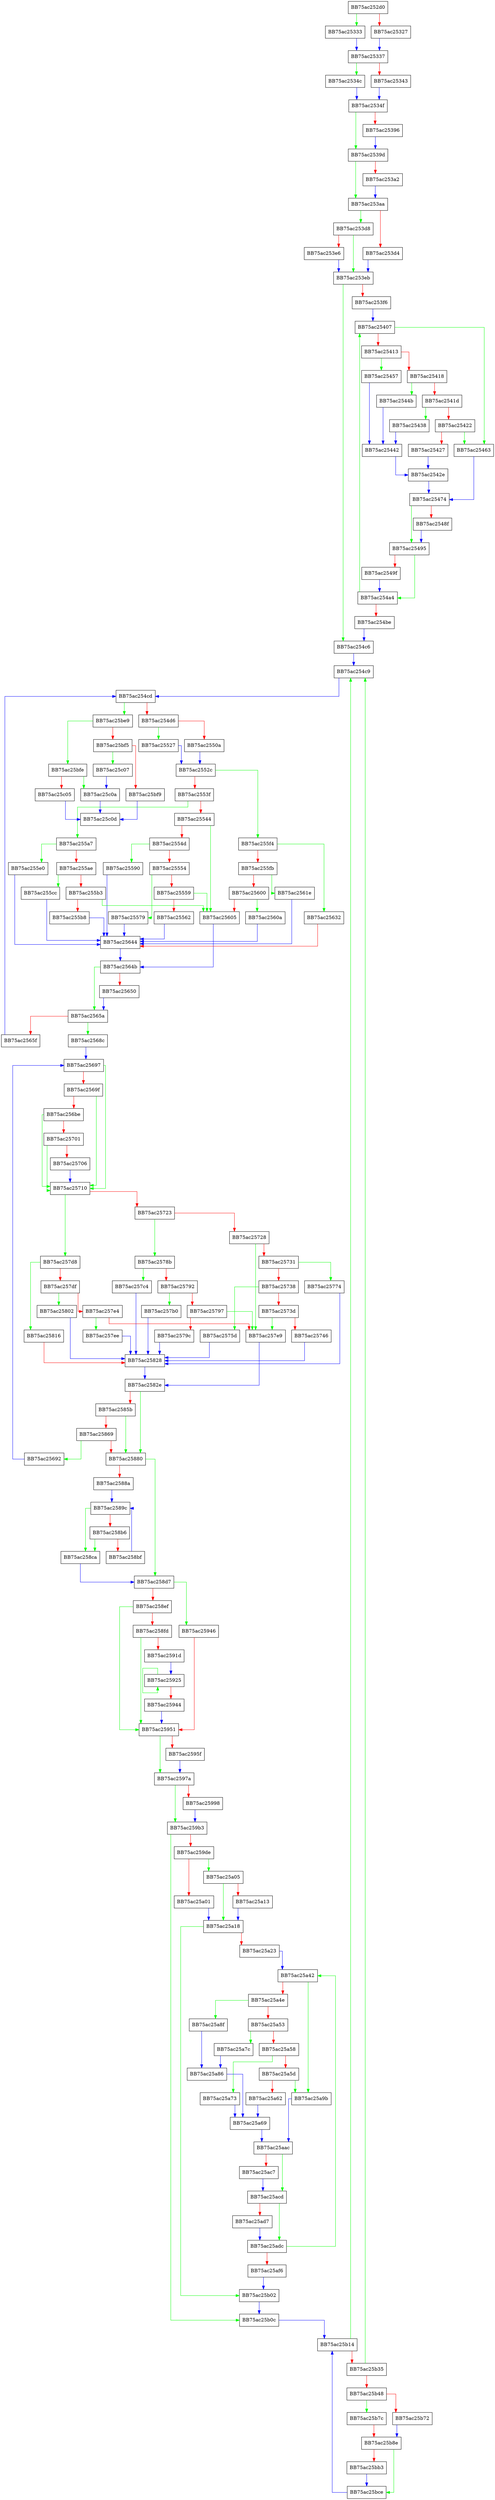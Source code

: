 digraph ZSTD_compressBlock_lazy_row {
  node [shape="box"];
  graph [splines=ortho];
  BB75ac252d0 -> BB75ac25333 [color="green"];
  BB75ac252d0 -> BB75ac25327 [color="red"];
  BB75ac25327 -> BB75ac25337 [color="blue"];
  BB75ac25333 -> BB75ac25337 [color="blue"];
  BB75ac25337 -> BB75ac2534c [color="green"];
  BB75ac25337 -> BB75ac25343 [color="red"];
  BB75ac25343 -> BB75ac2534f [color="blue"];
  BB75ac2534c -> BB75ac2534f [color="blue"];
  BB75ac2534f -> BB75ac2539d [color="green"];
  BB75ac2534f -> BB75ac25396 [color="red"];
  BB75ac25396 -> BB75ac2539d [color="blue"];
  BB75ac2539d -> BB75ac253aa [color="green"];
  BB75ac2539d -> BB75ac253a2 [color="red"];
  BB75ac253a2 -> BB75ac253aa [color="blue"];
  BB75ac253aa -> BB75ac253d8 [color="green"];
  BB75ac253aa -> BB75ac253d4 [color="red"];
  BB75ac253d4 -> BB75ac253eb [color="blue"];
  BB75ac253d8 -> BB75ac253eb [color="green"];
  BB75ac253d8 -> BB75ac253e6 [color="red"];
  BB75ac253e6 -> BB75ac253eb [color="blue"];
  BB75ac253eb -> BB75ac254c6 [color="green"];
  BB75ac253eb -> BB75ac253f6 [color="red"];
  BB75ac253f6 -> BB75ac25407 [color="blue"];
  BB75ac25407 -> BB75ac25463 [color="green"];
  BB75ac25407 -> BB75ac25413 [color="red"];
  BB75ac25413 -> BB75ac25457 [color="green"];
  BB75ac25413 -> BB75ac25418 [color="red"];
  BB75ac25418 -> BB75ac2544b [color="green"];
  BB75ac25418 -> BB75ac2541d [color="red"];
  BB75ac2541d -> BB75ac25438 [color="green"];
  BB75ac2541d -> BB75ac25422 [color="red"];
  BB75ac25422 -> BB75ac25463 [color="green"];
  BB75ac25422 -> BB75ac25427 [color="red"];
  BB75ac25427 -> BB75ac2542e [color="blue"];
  BB75ac2542e -> BB75ac25474 [color="blue"];
  BB75ac25438 -> BB75ac25442 [color="blue"];
  BB75ac25442 -> BB75ac2542e [color="blue"];
  BB75ac2544b -> BB75ac25442 [color="blue"];
  BB75ac25457 -> BB75ac25442 [color="blue"];
  BB75ac25463 -> BB75ac25474 [color="blue"];
  BB75ac25474 -> BB75ac25495 [color="green"];
  BB75ac25474 -> BB75ac2548f [color="red"];
  BB75ac2548f -> BB75ac25495 [color="blue"];
  BB75ac25495 -> BB75ac254a4 [color="green"];
  BB75ac25495 -> BB75ac2549f [color="red"];
  BB75ac2549f -> BB75ac254a4 [color="blue"];
  BB75ac254a4 -> BB75ac25407 [color="green"];
  BB75ac254a4 -> BB75ac254be [color="red"];
  BB75ac254be -> BB75ac254c6 [color="blue"];
  BB75ac254c6 -> BB75ac254c9 [color="blue"];
  BB75ac254c9 -> BB75ac254cd [color="blue"];
  BB75ac254cd -> BB75ac25be9 [color="green"];
  BB75ac254cd -> BB75ac254d6 [color="red"];
  BB75ac254d6 -> BB75ac25527 [color="green"];
  BB75ac254d6 -> BB75ac2550a [color="red"];
  BB75ac2550a -> BB75ac2552c [color="blue"];
  BB75ac25527 -> BB75ac2552c [color="blue"];
  BB75ac2552c -> BB75ac255f4 [color="green"];
  BB75ac2552c -> BB75ac2553f [color="red"];
  BB75ac2553f -> BB75ac255a7 [color="green"];
  BB75ac2553f -> BB75ac25544 [color="red"];
  BB75ac25544 -> BB75ac25605 [color="green"];
  BB75ac25544 -> BB75ac2554d [color="red"];
  BB75ac2554d -> BB75ac25590 [color="green"];
  BB75ac2554d -> BB75ac25554 [color="red"];
  BB75ac25554 -> BB75ac25579 [color="green"];
  BB75ac25554 -> BB75ac25559 [color="red"];
  BB75ac25559 -> BB75ac25605 [color="green"];
  BB75ac25559 -> BB75ac25562 [color="red"];
  BB75ac25562 -> BB75ac25644 [color="blue"];
  BB75ac25579 -> BB75ac25644 [color="blue"];
  BB75ac25590 -> BB75ac25644 [color="blue"];
  BB75ac255a7 -> BB75ac255e0 [color="green"];
  BB75ac255a7 -> BB75ac255ae [color="red"];
  BB75ac255ae -> BB75ac255cc [color="green"];
  BB75ac255ae -> BB75ac255b3 [color="red"];
  BB75ac255b3 -> BB75ac25605 [color="green"];
  BB75ac255b3 -> BB75ac255b8 [color="red"];
  BB75ac255b8 -> BB75ac25644 [color="blue"];
  BB75ac255cc -> BB75ac25644 [color="blue"];
  BB75ac255e0 -> BB75ac25644 [color="blue"];
  BB75ac255f4 -> BB75ac25632 [color="green"];
  BB75ac255f4 -> BB75ac255fb [color="red"];
  BB75ac255fb -> BB75ac2561e [color="green"];
  BB75ac255fb -> BB75ac25600 [color="red"];
  BB75ac25600 -> BB75ac2560a [color="green"];
  BB75ac25600 -> BB75ac25605 [color="red"];
  BB75ac25605 -> BB75ac2564b [color="blue"];
  BB75ac2560a -> BB75ac25644 [color="blue"];
  BB75ac2561e -> BB75ac25644 [color="blue"];
  BB75ac25632 -> BB75ac25644 [color="red"];
  BB75ac25644 -> BB75ac2564b [color="blue"];
  BB75ac2564b -> BB75ac2565a [color="green"];
  BB75ac2564b -> BB75ac25650 [color="red"];
  BB75ac25650 -> BB75ac2565a [color="blue"];
  BB75ac2565a -> BB75ac2568c [color="green"];
  BB75ac2565a -> BB75ac2565f [color="red"];
  BB75ac2565f -> BB75ac254cd [color="blue"];
  BB75ac2568c -> BB75ac25697 [color="blue"];
  BB75ac25692 -> BB75ac25697 [color="blue"];
  BB75ac25697 -> BB75ac25710 [color="green"];
  BB75ac25697 -> BB75ac2569f [color="red"];
  BB75ac2569f -> BB75ac25710 [color="green"];
  BB75ac2569f -> BB75ac256be [color="red"];
  BB75ac256be -> BB75ac25710 [color="green"];
  BB75ac256be -> BB75ac25701 [color="red"];
  BB75ac25701 -> BB75ac25710 [color="green"];
  BB75ac25701 -> BB75ac25706 [color="red"];
  BB75ac25706 -> BB75ac25710 [color="blue"];
  BB75ac25710 -> BB75ac257d8 [color="green"];
  BB75ac25710 -> BB75ac25723 [color="red"];
  BB75ac25723 -> BB75ac2578b [color="green"];
  BB75ac25723 -> BB75ac25728 [color="red"];
  BB75ac25728 -> BB75ac257e9 [color="green"];
  BB75ac25728 -> BB75ac25731 [color="red"];
  BB75ac25731 -> BB75ac25774 [color="green"];
  BB75ac25731 -> BB75ac25738 [color="red"];
  BB75ac25738 -> BB75ac2575d [color="green"];
  BB75ac25738 -> BB75ac2573d [color="red"];
  BB75ac2573d -> BB75ac257e9 [color="green"];
  BB75ac2573d -> BB75ac25746 [color="red"];
  BB75ac25746 -> BB75ac25828 [color="blue"];
  BB75ac2575d -> BB75ac25828 [color="blue"];
  BB75ac25774 -> BB75ac25828 [color="blue"];
  BB75ac2578b -> BB75ac257c4 [color="green"];
  BB75ac2578b -> BB75ac25792 [color="red"];
  BB75ac25792 -> BB75ac257b0 [color="green"];
  BB75ac25792 -> BB75ac25797 [color="red"];
  BB75ac25797 -> BB75ac257e9 [color="green"];
  BB75ac25797 -> BB75ac2579c [color="red"];
  BB75ac2579c -> BB75ac25828 [color="blue"];
  BB75ac257b0 -> BB75ac25828 [color="blue"];
  BB75ac257c4 -> BB75ac25828 [color="blue"];
  BB75ac257d8 -> BB75ac25816 [color="green"];
  BB75ac257d8 -> BB75ac257df [color="red"];
  BB75ac257df -> BB75ac25802 [color="green"];
  BB75ac257df -> BB75ac257e4 [color="red"];
  BB75ac257e4 -> BB75ac257ee [color="green"];
  BB75ac257e4 -> BB75ac257e9 [color="red"];
  BB75ac257e9 -> BB75ac2582e [color="blue"];
  BB75ac257ee -> BB75ac25828 [color="blue"];
  BB75ac25802 -> BB75ac25828 [color="blue"];
  BB75ac25816 -> BB75ac25828 [color="red"];
  BB75ac25828 -> BB75ac2582e [color="blue"];
  BB75ac2582e -> BB75ac25880 [color="green"];
  BB75ac2582e -> BB75ac2585b [color="red"];
  BB75ac2585b -> BB75ac25880 [color="green"];
  BB75ac2585b -> BB75ac25869 [color="red"];
  BB75ac25869 -> BB75ac25692 [color="green"];
  BB75ac25869 -> BB75ac25880 [color="red"];
  BB75ac25880 -> BB75ac258d7 [color="green"];
  BB75ac25880 -> BB75ac2588a [color="red"];
  BB75ac2588a -> BB75ac2589c [color="blue"];
  BB75ac2589c -> BB75ac258ca [color="green"];
  BB75ac2589c -> BB75ac258b6 [color="red"];
  BB75ac258b6 -> BB75ac258ca [color="green"];
  BB75ac258b6 -> BB75ac258bf [color="red"];
  BB75ac258bf -> BB75ac2589c [color="blue"];
  BB75ac258ca -> BB75ac258d7 [color="blue"];
  BB75ac258d7 -> BB75ac25946 [color="green"];
  BB75ac258d7 -> BB75ac258ef [color="red"];
  BB75ac258ef -> BB75ac25951 [color="green"];
  BB75ac258ef -> BB75ac258fd [color="red"];
  BB75ac258fd -> BB75ac25951 [color="green"];
  BB75ac258fd -> BB75ac2591d [color="red"];
  BB75ac2591d -> BB75ac25925 [color="blue"];
  BB75ac25925 -> BB75ac25925 [color="green"];
  BB75ac25925 -> BB75ac25944 [color="red"];
  BB75ac25944 -> BB75ac25951 [color="blue"];
  BB75ac25946 -> BB75ac25951 [color="red"];
  BB75ac25951 -> BB75ac2597a [color="green"];
  BB75ac25951 -> BB75ac2595f [color="red"];
  BB75ac2595f -> BB75ac2597a [color="blue"];
  BB75ac2597a -> BB75ac259b3 [color="green"];
  BB75ac2597a -> BB75ac25998 [color="red"];
  BB75ac25998 -> BB75ac259b3 [color="blue"];
  BB75ac259b3 -> BB75ac25b0c [color="green"];
  BB75ac259b3 -> BB75ac259de [color="red"];
  BB75ac259de -> BB75ac25a05 [color="green"];
  BB75ac259de -> BB75ac25a01 [color="red"];
  BB75ac25a01 -> BB75ac25a18 [color="blue"];
  BB75ac25a05 -> BB75ac25a18 [color="green"];
  BB75ac25a05 -> BB75ac25a13 [color="red"];
  BB75ac25a13 -> BB75ac25a18 [color="blue"];
  BB75ac25a18 -> BB75ac25b02 [color="green"];
  BB75ac25a18 -> BB75ac25a23 [color="red"];
  BB75ac25a23 -> BB75ac25a42 [color="blue"];
  BB75ac25a42 -> BB75ac25a9b [color="green"];
  BB75ac25a42 -> BB75ac25a4e [color="red"];
  BB75ac25a4e -> BB75ac25a8f [color="green"];
  BB75ac25a4e -> BB75ac25a53 [color="red"];
  BB75ac25a53 -> BB75ac25a7c [color="green"];
  BB75ac25a53 -> BB75ac25a58 [color="red"];
  BB75ac25a58 -> BB75ac25a73 [color="green"];
  BB75ac25a58 -> BB75ac25a5d [color="red"];
  BB75ac25a5d -> BB75ac25a9b [color="green"];
  BB75ac25a5d -> BB75ac25a62 [color="red"];
  BB75ac25a62 -> BB75ac25a69 [color="blue"];
  BB75ac25a69 -> BB75ac25aac [color="blue"];
  BB75ac25a73 -> BB75ac25a69 [color="blue"];
  BB75ac25a7c -> BB75ac25a86 [color="blue"];
  BB75ac25a86 -> BB75ac25a69 [color="blue"];
  BB75ac25a8f -> BB75ac25a86 [color="blue"];
  BB75ac25a9b -> BB75ac25aac [color="blue"];
  BB75ac25aac -> BB75ac25acd [color="green"];
  BB75ac25aac -> BB75ac25ac7 [color="red"];
  BB75ac25ac7 -> BB75ac25acd [color="blue"];
  BB75ac25acd -> BB75ac25adc [color="green"];
  BB75ac25acd -> BB75ac25ad7 [color="red"];
  BB75ac25ad7 -> BB75ac25adc [color="blue"];
  BB75ac25adc -> BB75ac25a42 [color="green"];
  BB75ac25adc -> BB75ac25af6 [color="red"];
  BB75ac25af6 -> BB75ac25b02 [color="blue"];
  BB75ac25b02 -> BB75ac25b0c [color="blue"];
  BB75ac25b0c -> BB75ac25b14 [color="blue"];
  BB75ac25b14 -> BB75ac254c9 [color="green"];
  BB75ac25b14 -> BB75ac25b35 [color="red"];
  BB75ac25b35 -> BB75ac254c9 [color="green"];
  BB75ac25b35 -> BB75ac25b48 [color="red"];
  BB75ac25b48 -> BB75ac25b7c [color="green"];
  BB75ac25b48 -> BB75ac25b72 [color="red"];
  BB75ac25b72 -> BB75ac25b8e [color="blue"];
  BB75ac25b7c -> BB75ac25b8e [color="red"];
  BB75ac25b8e -> BB75ac25bce [color="green"];
  BB75ac25b8e -> BB75ac25bb3 [color="red"];
  BB75ac25bb3 -> BB75ac25bce [color="blue"];
  BB75ac25bce -> BB75ac25b14 [color="blue"];
  BB75ac25be9 -> BB75ac25bfe [color="green"];
  BB75ac25be9 -> BB75ac25bf5 [color="red"];
  BB75ac25bf5 -> BB75ac25c07 [color="green"];
  BB75ac25bf5 -> BB75ac25bf9 [color="red"];
  BB75ac25bf9 -> BB75ac25c0d [color="blue"];
  BB75ac25bfe -> BB75ac25c0a [color="green"];
  BB75ac25bfe -> BB75ac25c05 [color="red"];
  BB75ac25c05 -> BB75ac25c0d [color="blue"];
  BB75ac25c07 -> BB75ac25c0a [color="blue"];
  BB75ac25c0a -> BB75ac25c0d [color="blue"];
}